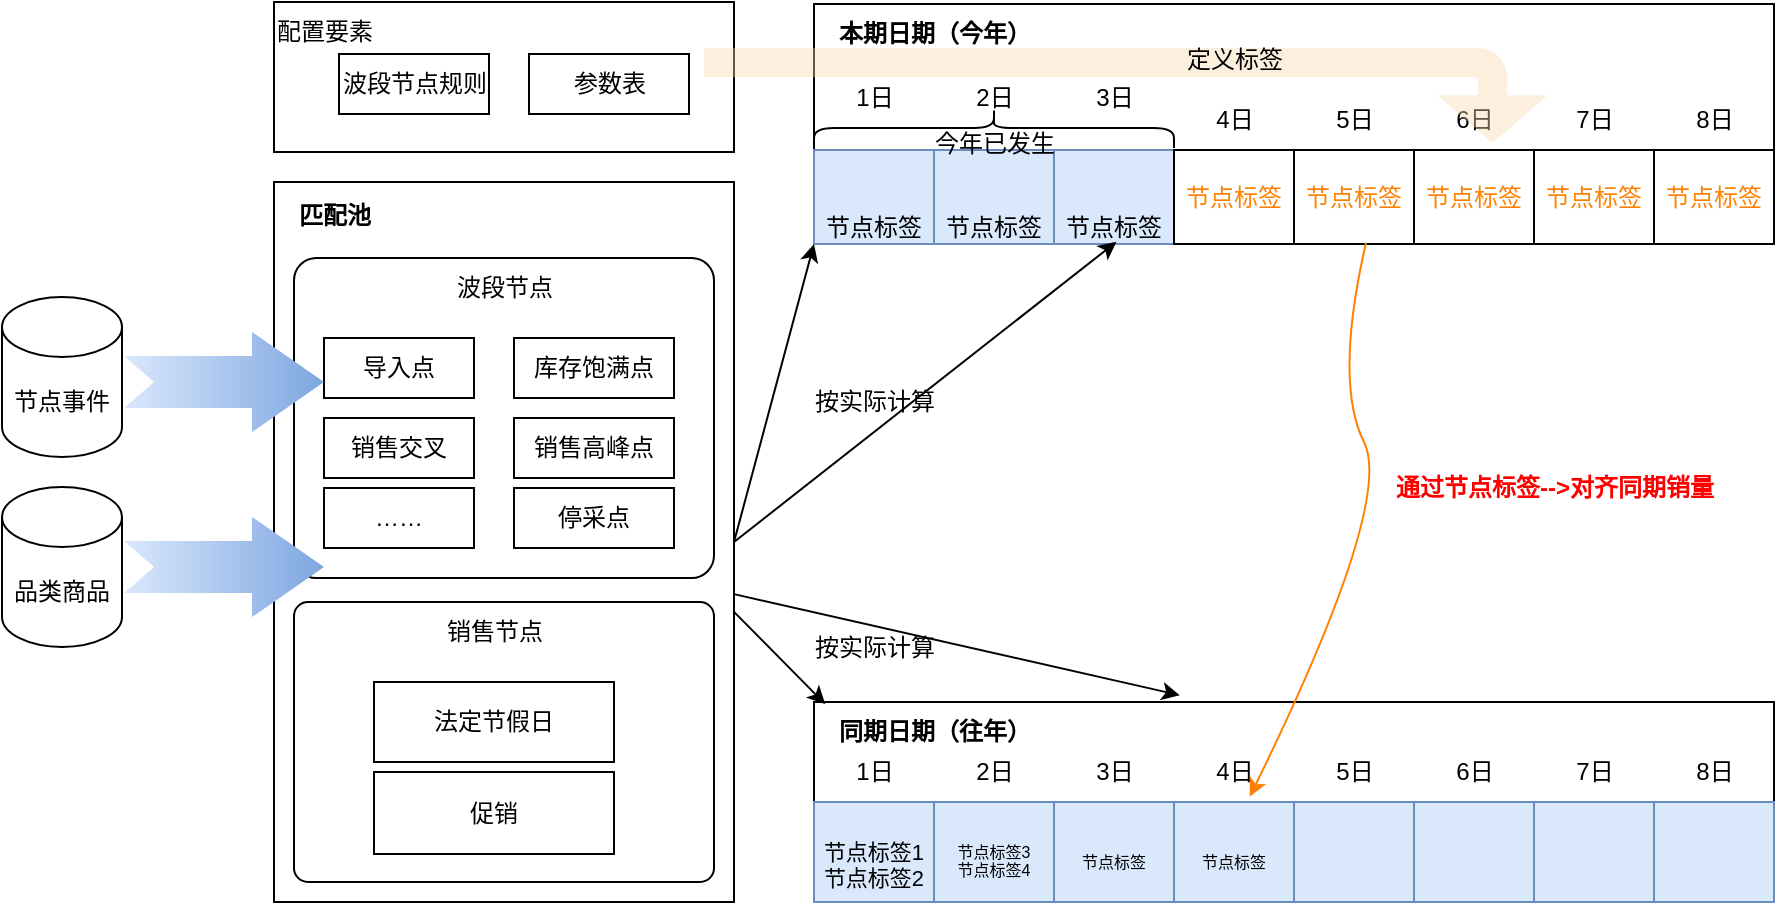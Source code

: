 <mxfile version="21.7.4" type="github">
  <diagram name="第 1 页" id="3W-qNyAslOVX8rs-bLyV">
    <mxGraphModel dx="2272" dy="840" grid="1" gridSize="10" guides="1" tooltips="1" connect="1" arrows="1" fold="1" page="1" pageScale="1" pageWidth="850" pageHeight="1100" math="0" shadow="0">
      <root>
        <mxCell id="0" />
        <mxCell id="1" parent="0" />
        <mxCell id="cDIWluWBUJS4sIbsqJ_c-1" value="" style="rounded=0;whiteSpace=wrap;html=1;" vertex="1" parent="1">
          <mxGeometry y="950" width="230" height="360" as="geometry" />
        </mxCell>
        <mxCell id="cDIWluWBUJS4sIbsqJ_c-9" value="" style="rounded=1;whiteSpace=wrap;html=1;fillColor=none;arcSize=5;" vertex="1" parent="1">
          <mxGeometry x="10" y="1160" width="210" height="140" as="geometry" />
        </mxCell>
        <mxCell id="cDIWluWBUJS4sIbsqJ_c-10" value="销售节点" style="text;html=1;align=center;verticalAlign=middle;resizable=0;points=[];autosize=1;strokeColor=none;fillColor=none;" vertex="1" parent="1">
          <mxGeometry x="75" y="1160" width="70" height="30" as="geometry" />
        </mxCell>
        <mxCell id="cDIWluWBUJS4sIbsqJ_c-11" value="法定节假日" style="rounded=0;whiteSpace=wrap;html=1;fillColor=none;" vertex="1" parent="1">
          <mxGeometry x="50" y="1200" width="120" height="40" as="geometry" />
        </mxCell>
        <mxCell id="cDIWluWBUJS4sIbsqJ_c-12" value="促销" style="rounded=0;whiteSpace=wrap;html=1;fillColor=none;" vertex="1" parent="1">
          <mxGeometry x="50" y="1245" width="120" height="41" as="geometry" />
        </mxCell>
        <mxCell id="cDIWluWBUJS4sIbsqJ_c-13" value="" style="rounded=1;whiteSpace=wrap;html=1;arcSize=7;" vertex="1" parent="1">
          <mxGeometry x="10" y="988" width="210" height="160" as="geometry" />
        </mxCell>
        <mxCell id="cDIWluWBUJS4sIbsqJ_c-14" value="导入点" style="rounded=0;whiteSpace=wrap;html=1;" vertex="1" parent="1">
          <mxGeometry x="25" y="1028" width="75" height="30" as="geometry" />
        </mxCell>
        <mxCell id="cDIWluWBUJS4sIbsqJ_c-15" value="销售交叉" style="rounded=0;whiteSpace=wrap;html=1;" vertex="1" parent="1">
          <mxGeometry x="25" y="1068" width="75" height="30" as="geometry" />
        </mxCell>
        <mxCell id="cDIWluWBUJS4sIbsqJ_c-16" value="库存饱满点" style="rounded=0;whiteSpace=wrap;html=1;" vertex="1" parent="1">
          <mxGeometry x="120" y="1028" width="80" height="30" as="geometry" />
        </mxCell>
        <mxCell id="cDIWluWBUJS4sIbsqJ_c-17" value="销售高峰点" style="rounded=0;whiteSpace=wrap;html=1;" vertex="1" parent="1">
          <mxGeometry x="120" y="1068" width="80" height="30" as="geometry" />
        </mxCell>
        <mxCell id="cDIWluWBUJS4sIbsqJ_c-18" value="停采点" style="rounded=0;whiteSpace=wrap;html=1;" vertex="1" parent="1">
          <mxGeometry x="120" y="1103" width="80" height="30" as="geometry" />
        </mxCell>
        <mxCell id="cDIWluWBUJS4sIbsqJ_c-19" value="波段节点" style="text;html=1;align=center;verticalAlign=middle;resizable=0;points=[];autosize=1;strokeColor=none;fillColor=none;" vertex="1" parent="1">
          <mxGeometry x="80" y="988" width="70" height="30" as="geometry" />
        </mxCell>
        <mxCell id="cDIWluWBUJS4sIbsqJ_c-20" value="……" style="rounded=0;whiteSpace=wrap;html=1;" vertex="1" parent="1">
          <mxGeometry x="25" y="1103" width="75" height="30" as="geometry" />
        </mxCell>
        <mxCell id="cDIWluWBUJS4sIbsqJ_c-21" value="匹配池" style="text;html=1;align=center;verticalAlign=middle;resizable=0;points=[];autosize=1;strokeColor=none;fillColor=none;fontStyle=1" vertex="1" parent="1">
          <mxGeometry y="952" width="60" height="30" as="geometry" />
        </mxCell>
        <mxCell id="cDIWluWBUJS4sIbsqJ_c-22" value="" style="rounded=0;whiteSpace=wrap;html=1;" vertex="1" parent="1">
          <mxGeometry x="270" y="1210" width="480" height="100" as="geometry" />
        </mxCell>
        <mxCell id="cDIWluWBUJS4sIbsqJ_c-23" value="同期日期（往年）" style="text;html=1;align=center;verticalAlign=middle;resizable=0;points=[];autosize=1;strokeColor=none;fillColor=none;fontStyle=1" vertex="1" parent="1">
          <mxGeometry x="270" y="1210" width="120" height="30" as="geometry" />
        </mxCell>
        <mxCell id="cDIWluWBUJS4sIbsqJ_c-24" value="" style="childLayout=tableLayout;recursiveResize=0;shadow=0;fillColor=none;" vertex="1" parent="1">
          <mxGeometry x="270" y="1260" width="480" height="50" as="geometry" />
        </mxCell>
        <mxCell id="cDIWluWBUJS4sIbsqJ_c-25" value="" style="shape=tableRow;horizontal=0;startSize=0;swimlaneHead=0;swimlaneBody=0;top=0;left=0;bottom=0;right=0;dropTarget=0;collapsible=0;recursiveResize=0;expand=0;fontStyle=0;fillColor=none;strokeColor=inherit;" vertex="1" parent="cDIWluWBUJS4sIbsqJ_c-24">
          <mxGeometry width="480" height="50" as="geometry" />
        </mxCell>
        <mxCell id="cDIWluWBUJS4sIbsqJ_c-26" value="&lt;font style=&quot;font-size: 11px;&quot;&gt;&lt;br style=&quot;font-size: 11px;&quot;&gt;节点标签1&lt;br style=&quot;font-size: 11px;&quot;&gt;节点标签2&lt;/font&gt;" style="connectable=0;recursiveResize=0;strokeColor=#6c8ebf;fillColor=#dae8fc;align=center;whiteSpace=wrap;html=1;fontSize=8;" vertex="1" parent="cDIWluWBUJS4sIbsqJ_c-25">
          <mxGeometry width="60" height="50" as="geometry">
            <mxRectangle width="60" height="50" as="alternateBounds" />
          </mxGeometry>
        </mxCell>
        <mxCell id="cDIWluWBUJS4sIbsqJ_c-27" value="&lt;br style=&quot;border-color: var(--border-color); font-size: 8px;&quot;&gt;节点标签3&lt;br style=&quot;font-size: 8px;&quot;&gt;节点标签4" style="connectable=0;recursiveResize=0;strokeColor=#6c8ebf;fillColor=#dae8fc;align=center;whiteSpace=wrap;html=1;fontSize=8;" vertex="1" parent="cDIWluWBUJS4sIbsqJ_c-25">
          <mxGeometry x="60" width="60" height="50" as="geometry">
            <mxRectangle width="60" height="50" as="alternateBounds" />
          </mxGeometry>
        </mxCell>
        <mxCell id="cDIWluWBUJS4sIbsqJ_c-28" value="&lt;br style=&quot;border-color: var(--border-color); font-size: 8px;&quot;&gt;节点标签" style="connectable=0;recursiveResize=0;strokeColor=#6c8ebf;fillColor=#dae8fc;align=center;whiteSpace=wrap;html=1;fontSize=8;" vertex="1" parent="cDIWluWBUJS4sIbsqJ_c-25">
          <mxGeometry x="120" width="60" height="50" as="geometry">
            <mxRectangle width="60" height="50" as="alternateBounds" />
          </mxGeometry>
        </mxCell>
        <mxCell id="cDIWluWBUJS4sIbsqJ_c-47" value="&lt;br style=&quot;border-color: var(--border-color); font-size: 8px;&quot;&gt;节点标签" style="connectable=0;recursiveResize=0;strokeColor=#6c8ebf;fillColor=#dae8fc;align=center;whiteSpace=wrap;html=1;fontSize=8;" vertex="1" parent="cDIWluWBUJS4sIbsqJ_c-25">
          <mxGeometry x="180" width="60" height="50" as="geometry">
            <mxRectangle width="60" height="50" as="alternateBounds" />
          </mxGeometry>
        </mxCell>
        <mxCell id="cDIWluWBUJS4sIbsqJ_c-48" style="connectable=0;recursiveResize=0;strokeColor=#6c8ebf;fillColor=#dae8fc;align=center;whiteSpace=wrap;html=1;" vertex="1" parent="cDIWluWBUJS4sIbsqJ_c-25">
          <mxGeometry x="240" width="60" height="50" as="geometry">
            <mxRectangle width="60" height="50" as="alternateBounds" />
          </mxGeometry>
        </mxCell>
        <mxCell id="cDIWluWBUJS4sIbsqJ_c-49" style="connectable=0;recursiveResize=0;strokeColor=#6c8ebf;fillColor=#dae8fc;align=center;whiteSpace=wrap;html=1;" vertex="1" parent="cDIWluWBUJS4sIbsqJ_c-25">
          <mxGeometry x="300" width="60" height="50" as="geometry">
            <mxRectangle width="60" height="50" as="alternateBounds" />
          </mxGeometry>
        </mxCell>
        <mxCell id="cDIWluWBUJS4sIbsqJ_c-50" style="connectable=0;recursiveResize=0;strokeColor=#6c8ebf;fillColor=#dae8fc;align=center;whiteSpace=wrap;html=1;" vertex="1" parent="cDIWluWBUJS4sIbsqJ_c-25">
          <mxGeometry x="360" width="60" height="50" as="geometry">
            <mxRectangle width="60" height="50" as="alternateBounds" />
          </mxGeometry>
        </mxCell>
        <mxCell id="cDIWluWBUJS4sIbsqJ_c-51" style="connectable=0;recursiveResize=0;strokeColor=#6c8ebf;fillColor=#dae8fc;align=center;whiteSpace=wrap;html=1;" vertex="1" parent="cDIWluWBUJS4sIbsqJ_c-25">
          <mxGeometry x="420" width="60" height="50" as="geometry">
            <mxRectangle width="60" height="50" as="alternateBounds" />
          </mxGeometry>
        </mxCell>
        <mxCell id="cDIWluWBUJS4sIbsqJ_c-65" value="" style="rounded=0;whiteSpace=wrap;html=1;" vertex="1" parent="1">
          <mxGeometry x="270" y="861" width="480" height="120" as="geometry" />
        </mxCell>
        <mxCell id="cDIWluWBUJS4sIbsqJ_c-66" value="本期日期（今年）" style="text;html=1;align=center;verticalAlign=middle;resizable=0;points=[];autosize=1;strokeColor=none;fillColor=none;fontStyle=1" vertex="1" parent="1">
          <mxGeometry x="270" y="861" width="120" height="30" as="geometry" />
        </mxCell>
        <mxCell id="cDIWluWBUJS4sIbsqJ_c-67" value="" style="childLayout=tableLayout;recursiveResize=0;shadow=0;fillColor=none;" vertex="1" parent="1">
          <mxGeometry x="270" y="934" width="480" height="47" as="geometry" />
        </mxCell>
        <mxCell id="cDIWluWBUJS4sIbsqJ_c-68" value="" style="shape=tableRow;horizontal=0;startSize=0;swimlaneHead=0;swimlaneBody=0;top=0;left=0;bottom=0;right=0;dropTarget=0;collapsible=0;recursiveResize=0;expand=0;fontStyle=0;fillColor=none;strokeColor=inherit;" vertex="1" parent="cDIWluWBUJS4sIbsqJ_c-67">
          <mxGeometry width="480" height="47" as="geometry" />
        </mxCell>
        <mxCell id="cDIWluWBUJS4sIbsqJ_c-69" value="&lt;br style=&quot;border-color: var(--border-color);&quot;&gt;&lt;br style=&quot;border-color: var(--border-color);&quot;&gt;节点标签" style="connectable=0;recursiveResize=0;strokeColor=#6c8ebf;fillColor=#dae8fc;align=center;whiteSpace=wrap;html=1;" vertex="1" parent="cDIWluWBUJS4sIbsqJ_c-68">
          <mxGeometry width="60" height="47" as="geometry">
            <mxRectangle width="60" height="47" as="alternateBounds" />
          </mxGeometry>
        </mxCell>
        <mxCell id="cDIWluWBUJS4sIbsqJ_c-70" value="&lt;br style=&quot;border-color: var(--border-color);&quot;&gt;&lt;br style=&quot;border-color: var(--border-color);&quot;&gt;节点标签" style="connectable=0;recursiveResize=0;strokeColor=#6c8ebf;fillColor=#dae8fc;align=center;whiteSpace=wrap;html=1;" vertex="1" parent="cDIWluWBUJS4sIbsqJ_c-68">
          <mxGeometry x="60" width="60" height="47" as="geometry">
            <mxRectangle width="60" height="47" as="alternateBounds" />
          </mxGeometry>
        </mxCell>
        <mxCell id="cDIWluWBUJS4sIbsqJ_c-71" value="&lt;br style=&quot;border-color: var(--border-color);&quot;&gt;&lt;br style=&quot;border-color: var(--border-color);&quot;&gt;节点标签" style="connectable=0;recursiveResize=0;strokeColor=#6c8ebf;fillColor=#dae8fc;align=center;whiteSpace=wrap;html=1;" vertex="1" parent="cDIWluWBUJS4sIbsqJ_c-68">
          <mxGeometry x="120" width="60" height="47" as="geometry">
            <mxRectangle width="60" height="47" as="alternateBounds" />
          </mxGeometry>
        </mxCell>
        <mxCell id="cDIWluWBUJS4sIbsqJ_c-72" value="&lt;font color=&quot;#ff8000&quot;&gt;节点标签&lt;/font&gt;" style="connectable=0;recursiveResize=0;strokeColor=inherit;fillColor=none;align=center;whiteSpace=wrap;html=1;" vertex="1" parent="cDIWluWBUJS4sIbsqJ_c-68">
          <mxGeometry x="180" width="60" height="47" as="geometry">
            <mxRectangle width="60" height="47" as="alternateBounds" />
          </mxGeometry>
        </mxCell>
        <mxCell id="cDIWluWBUJS4sIbsqJ_c-73" value="&lt;font color=&quot;#ff8000&quot;&gt;节点标签&lt;/font&gt;" style="connectable=0;recursiveResize=0;strokeColor=inherit;fillColor=none;align=center;whiteSpace=wrap;html=1;" vertex="1" parent="cDIWluWBUJS4sIbsqJ_c-68">
          <mxGeometry x="240" width="60" height="47" as="geometry">
            <mxRectangle width="60" height="47" as="alternateBounds" />
          </mxGeometry>
        </mxCell>
        <mxCell id="cDIWluWBUJS4sIbsqJ_c-74" value="&lt;font color=&quot;#ff8000&quot;&gt;节点标签&lt;/font&gt;" style="connectable=0;recursiveResize=0;strokeColor=inherit;fillColor=none;align=center;whiteSpace=wrap;html=1;" vertex="1" parent="cDIWluWBUJS4sIbsqJ_c-68">
          <mxGeometry x="300" width="60" height="47" as="geometry">
            <mxRectangle width="60" height="47" as="alternateBounds" />
          </mxGeometry>
        </mxCell>
        <mxCell id="cDIWluWBUJS4sIbsqJ_c-75" value="&lt;font color=&quot;#ff8000&quot;&gt;节点标签&lt;/font&gt;" style="connectable=0;recursiveResize=0;strokeColor=inherit;fillColor=none;align=center;whiteSpace=wrap;html=1;" vertex="1" parent="cDIWluWBUJS4sIbsqJ_c-68">
          <mxGeometry x="360" width="60" height="47" as="geometry">
            <mxRectangle width="60" height="47" as="alternateBounds" />
          </mxGeometry>
        </mxCell>
        <mxCell id="cDIWluWBUJS4sIbsqJ_c-76" value="&lt;font color=&quot;#ff8000&quot;&gt;节点标签&lt;/font&gt;" style="connectable=0;recursiveResize=0;strokeColor=inherit;fillColor=none;align=center;whiteSpace=wrap;html=1;" vertex="1" parent="cDIWluWBUJS4sIbsqJ_c-68">
          <mxGeometry x="420" width="60" height="47" as="geometry">
            <mxRectangle width="60" height="47" as="alternateBounds" />
          </mxGeometry>
        </mxCell>
        <mxCell id="cDIWluWBUJS4sIbsqJ_c-83" value="品类商品" style="shape=cylinder3;whiteSpace=wrap;html=1;boundedLbl=1;backgroundOutline=1;size=15;" vertex="1" parent="1">
          <mxGeometry x="-136" y="1102.5" width="60" height="80" as="geometry" />
        </mxCell>
        <mxCell id="cDIWluWBUJS4sIbsqJ_c-84" value="节点事件" style="shape=cylinder3;whiteSpace=wrap;html=1;boundedLbl=1;backgroundOutline=1;size=15;" vertex="1" parent="1">
          <mxGeometry x="-136" y="1007.5" width="60" height="80" as="geometry" />
        </mxCell>
        <mxCell id="cDIWluWBUJS4sIbsqJ_c-87" value="" style="html=1;shadow=0;dashed=0;align=center;verticalAlign=middle;shape=mxgraph.arrows2.arrow;dy=0.48;dx=35.98;notch=15;fillColor=#dae8fc;gradientColor=#7ea6e0;strokeColor=none;gradientDirection=east;" vertex="1" parent="1">
          <mxGeometry x="-75" y="1025" width="100" height="50" as="geometry" />
        </mxCell>
        <mxCell id="cDIWluWBUJS4sIbsqJ_c-88" value="" style="html=1;shadow=0;dashed=0;align=center;verticalAlign=middle;shape=mxgraph.arrows2.arrow;dy=0.48;dx=35.98;notch=15;fillColor=#dae8fc;gradientColor=#7ea6e0;strokeColor=none;gradientDirection=east;" vertex="1" parent="1">
          <mxGeometry x="-75" y="1117.5" width="100" height="50" as="geometry" />
        </mxCell>
        <mxCell id="cDIWluWBUJS4sIbsqJ_c-89" value="" style="endArrow=classic;html=1;rounded=0;entryX=0.047;entryY=0.037;entryDx=0;entryDy=0;entryPerimeter=0;exitX=1;exitY=0.597;exitDx=0;exitDy=0;exitPerimeter=0;" edge="1" parent="1" source="cDIWluWBUJS4sIbsqJ_c-1" target="cDIWluWBUJS4sIbsqJ_c-23">
          <mxGeometry width="50" height="50" relative="1" as="geometry">
            <mxPoint x="240" y="1140" as="sourcePoint" />
            <mxPoint x="590" y="960" as="targetPoint" />
          </mxGeometry>
        </mxCell>
        <mxCell id="cDIWluWBUJS4sIbsqJ_c-90" value="" style="endArrow=classic;html=1;rounded=0;entryX=0.381;entryY=-0.034;entryDx=0;entryDy=0;entryPerimeter=0;" edge="1" parent="1" source="cDIWluWBUJS4sIbsqJ_c-1" target="cDIWluWBUJS4sIbsqJ_c-22">
          <mxGeometry width="50" height="50" relative="1" as="geometry">
            <mxPoint x="240" y="1080" as="sourcePoint" />
            <mxPoint x="360" y="1110" as="targetPoint" />
          </mxGeometry>
        </mxCell>
        <mxCell id="cDIWluWBUJS4sIbsqJ_c-94" value="" style="curved=1;endArrow=classic;html=1;rounded=0;exitX=0.575;exitY=0.987;exitDx=0;exitDy=0;exitPerimeter=0;entryX=0.454;entryY=-0.054;entryDx=0;entryDy=0;entryPerimeter=0;strokeColor=#FF8000;" edge="1" parent="1" source="cDIWluWBUJS4sIbsqJ_c-68" target="cDIWluWBUJS4sIbsqJ_c-25">
          <mxGeometry width="50" height="50" relative="1" as="geometry">
            <mxPoint x="680" y="960" as="sourcePoint" />
            <mxPoint x="680" y="1090" as="targetPoint" />
            <Array as="points">
              <mxPoint x="530" y="1050" />
              <mxPoint x="560" y="1110" />
            </Array>
          </mxGeometry>
        </mxCell>
        <mxCell id="cDIWluWBUJS4sIbsqJ_c-95" value="通过节点标签--&amp;gt;对齐同期销量" style="text;html=1;align=center;verticalAlign=middle;resizable=0;points=[];autosize=1;strokeColor=none;fillColor=none;fontStyle=1;fontColor=#FF0000;" vertex="1" parent="1">
          <mxGeometry x="550" y="1087.63" width="180" height="30" as="geometry" />
        </mxCell>
        <mxCell id="cDIWluWBUJS4sIbsqJ_c-96" value="1日" style="text;html=1;align=center;verticalAlign=middle;resizable=0;points=[];autosize=1;strokeColor=none;fillColor=none;" vertex="1" parent="1">
          <mxGeometry x="280" y="893" width="40" height="30" as="geometry" />
        </mxCell>
        <mxCell id="cDIWluWBUJS4sIbsqJ_c-97" value="2日" style="text;html=1;align=center;verticalAlign=middle;resizable=0;points=[];autosize=1;strokeColor=none;fillColor=none;" vertex="1" parent="1">
          <mxGeometry x="340" y="893" width="40" height="30" as="geometry" />
        </mxCell>
        <mxCell id="cDIWluWBUJS4sIbsqJ_c-98" value="3日" style="text;html=1;align=center;verticalAlign=middle;resizable=0;points=[];autosize=1;strokeColor=none;fillColor=none;" vertex="1" parent="1">
          <mxGeometry x="400" y="893" width="40" height="30" as="geometry" />
        </mxCell>
        <mxCell id="cDIWluWBUJS4sIbsqJ_c-99" value="4日" style="text;html=1;align=center;verticalAlign=middle;resizable=0;points=[];autosize=1;strokeColor=none;fillColor=none;" vertex="1" parent="1">
          <mxGeometry x="460" y="904" width="40" height="30" as="geometry" />
        </mxCell>
        <mxCell id="cDIWluWBUJS4sIbsqJ_c-100" value="8日" style="text;html=1;align=center;verticalAlign=middle;resizable=0;points=[];autosize=1;strokeColor=none;fillColor=none;" vertex="1" parent="1">
          <mxGeometry x="700" y="904" width="40" height="30" as="geometry" />
        </mxCell>
        <mxCell id="cDIWluWBUJS4sIbsqJ_c-101" value="7日" style="text;html=1;align=center;verticalAlign=middle;resizable=0;points=[];autosize=1;strokeColor=none;fillColor=none;" vertex="1" parent="1">
          <mxGeometry x="640" y="904" width="40" height="30" as="geometry" />
        </mxCell>
        <mxCell id="cDIWluWBUJS4sIbsqJ_c-102" value="6日" style="text;html=1;align=center;verticalAlign=middle;resizable=0;points=[];autosize=1;strokeColor=none;fillColor=none;" vertex="1" parent="1">
          <mxGeometry x="580" y="904" width="40" height="30" as="geometry" />
        </mxCell>
        <mxCell id="cDIWluWBUJS4sIbsqJ_c-103" value="5日" style="text;html=1;align=center;verticalAlign=middle;resizable=0;points=[];autosize=1;strokeColor=none;fillColor=none;" vertex="1" parent="1">
          <mxGeometry x="520" y="904" width="40" height="30" as="geometry" />
        </mxCell>
        <mxCell id="cDIWluWBUJS4sIbsqJ_c-104" value="1日" style="text;html=1;align=center;verticalAlign=middle;resizable=0;points=[];autosize=1;strokeColor=none;fillColor=none;" vertex="1" parent="1">
          <mxGeometry x="280" y="1230" width="40" height="30" as="geometry" />
        </mxCell>
        <mxCell id="cDIWluWBUJS4sIbsqJ_c-105" value="2日" style="text;html=1;align=center;verticalAlign=middle;resizable=0;points=[];autosize=1;strokeColor=none;fillColor=none;" vertex="1" parent="1">
          <mxGeometry x="340" y="1230" width="40" height="30" as="geometry" />
        </mxCell>
        <mxCell id="cDIWluWBUJS4sIbsqJ_c-106" value="3日" style="text;html=1;align=center;verticalAlign=middle;resizable=0;points=[];autosize=1;strokeColor=none;fillColor=none;" vertex="1" parent="1">
          <mxGeometry x="400" y="1230" width="40" height="30" as="geometry" />
        </mxCell>
        <mxCell id="cDIWluWBUJS4sIbsqJ_c-107" value="4日" style="text;html=1;align=center;verticalAlign=middle;resizable=0;points=[];autosize=1;strokeColor=none;fillColor=none;" vertex="1" parent="1">
          <mxGeometry x="460" y="1230" width="40" height="30" as="geometry" />
        </mxCell>
        <mxCell id="cDIWluWBUJS4sIbsqJ_c-108" value="8日" style="text;html=1;align=center;verticalAlign=middle;resizable=0;points=[];autosize=1;strokeColor=none;fillColor=none;" vertex="1" parent="1">
          <mxGeometry x="700" y="1230" width="40" height="30" as="geometry" />
        </mxCell>
        <mxCell id="cDIWluWBUJS4sIbsqJ_c-109" value="7日" style="text;html=1;align=center;verticalAlign=middle;resizable=0;points=[];autosize=1;strokeColor=none;fillColor=none;" vertex="1" parent="1">
          <mxGeometry x="640" y="1230" width="40" height="30" as="geometry" />
        </mxCell>
        <mxCell id="cDIWluWBUJS4sIbsqJ_c-110" value="6日" style="text;html=1;align=center;verticalAlign=middle;resizable=0;points=[];autosize=1;strokeColor=none;fillColor=none;" vertex="1" parent="1">
          <mxGeometry x="580" y="1230" width="40" height="30" as="geometry" />
        </mxCell>
        <mxCell id="cDIWluWBUJS4sIbsqJ_c-111" value="5日" style="text;html=1;align=center;verticalAlign=middle;resizable=0;points=[];autosize=1;strokeColor=none;fillColor=none;" vertex="1" parent="1">
          <mxGeometry x="520" y="1230" width="40" height="30" as="geometry" />
        </mxCell>
        <mxCell id="cDIWluWBUJS4sIbsqJ_c-112" value="" style="shape=curlyBracket;whiteSpace=wrap;html=1;rounded=1;flipH=1;labelPosition=right;verticalLabelPosition=middle;align=left;verticalAlign=middle;direction=south;" vertex="1" parent="1">
          <mxGeometry x="270" y="913" width="180" height="20" as="geometry" />
        </mxCell>
        <mxCell id="cDIWluWBUJS4sIbsqJ_c-113" value="今年已发生" style="text;html=1;align=center;verticalAlign=middle;resizable=0;points=[];autosize=1;strokeColor=none;fillColor=none;" vertex="1" parent="1">
          <mxGeometry x="320" y="916" width="80" height="30" as="geometry" />
        </mxCell>
        <mxCell id="cDIWluWBUJS4sIbsqJ_c-114" value="" style="endArrow=classic;html=1;rounded=0;entryX=0;entryY=1;entryDx=0;entryDy=0;" edge="1" parent="1" target="cDIWluWBUJS4sIbsqJ_c-67">
          <mxGeometry width="50" height="50" relative="1" as="geometry">
            <mxPoint x="230" y="1130" as="sourcePoint" />
            <mxPoint x="280" y="1080" as="targetPoint" />
          </mxGeometry>
        </mxCell>
        <mxCell id="cDIWluWBUJS4sIbsqJ_c-115" value="" style="endArrow=classic;html=1;rounded=0;entryX=0.315;entryY=0.977;entryDx=0;entryDy=0;entryPerimeter=0;" edge="1" parent="1" target="cDIWluWBUJS4sIbsqJ_c-67">
          <mxGeometry width="50" height="50" relative="1" as="geometry">
            <mxPoint x="230" y="1130" as="sourcePoint" />
            <mxPoint x="280" y="1010" as="targetPoint" />
          </mxGeometry>
        </mxCell>
        <mxCell id="cDIWluWBUJS4sIbsqJ_c-116" value="按实际计算" style="text;html=1;align=center;verticalAlign=middle;resizable=0;points=[];autosize=1;strokeColor=none;fillColor=none;" vertex="1" parent="1">
          <mxGeometry x="260" y="1167.5" width="80" height="30" as="geometry" />
        </mxCell>
        <mxCell id="cDIWluWBUJS4sIbsqJ_c-117" value="按实际计算" style="text;html=1;align=center;verticalAlign=middle;resizable=0;points=[];autosize=1;strokeColor=none;fillColor=none;" vertex="1" parent="1">
          <mxGeometry x="260" y="1045" width="80" height="30" as="geometry" />
        </mxCell>
        <mxCell id="cDIWluWBUJS4sIbsqJ_c-118" value="" style="rounded=0;whiteSpace=wrap;html=1;" vertex="1" parent="1">
          <mxGeometry y="860" width="230" height="75" as="geometry" />
        </mxCell>
        <mxCell id="cDIWluWBUJS4sIbsqJ_c-119" value="波段节点规则" style="rounded=0;whiteSpace=wrap;html=1;" vertex="1" parent="1">
          <mxGeometry x="32.5" y="886" width="75" height="30" as="geometry" />
        </mxCell>
        <mxCell id="cDIWluWBUJS4sIbsqJ_c-120" value="参数表" style="rounded=0;whiteSpace=wrap;html=1;" vertex="1" parent="1">
          <mxGeometry x="127.5" y="886" width="80" height="30" as="geometry" />
        </mxCell>
        <mxCell id="cDIWluWBUJS4sIbsqJ_c-121" value="配置要素" style="text;html=1;align=center;verticalAlign=middle;resizable=0;points=[];autosize=1;strokeColor=none;fillColor=none;" vertex="1" parent="1">
          <mxGeometry x="-10" y="860" width="70" height="30" as="geometry" />
        </mxCell>
        <mxCell id="cDIWluWBUJS4sIbsqJ_c-125" value="" style="html=1;shadow=0;dashed=0;align=center;verticalAlign=middle;shape=mxgraph.arrows2.bendArrow;dy=7.33;dx=23.88;notch=0;arrowHead=55;rounded=1;rotation=90;fillColor=#fad7ac;strokeColor=none;opacity=40;" vertex="1" parent="1">
          <mxGeometry x="402.13" y="695.88" width="47.5" height="421.75" as="geometry" />
        </mxCell>
        <mxCell id="cDIWluWBUJS4sIbsqJ_c-126" value="定义标签" style="text;html=1;align=center;verticalAlign=middle;resizable=0;points=[];autosize=1;strokeColor=none;fillColor=none;" vertex="1" parent="1">
          <mxGeometry x="445" y="874" width="70" height="30" as="geometry" />
        </mxCell>
      </root>
    </mxGraphModel>
  </diagram>
</mxfile>
